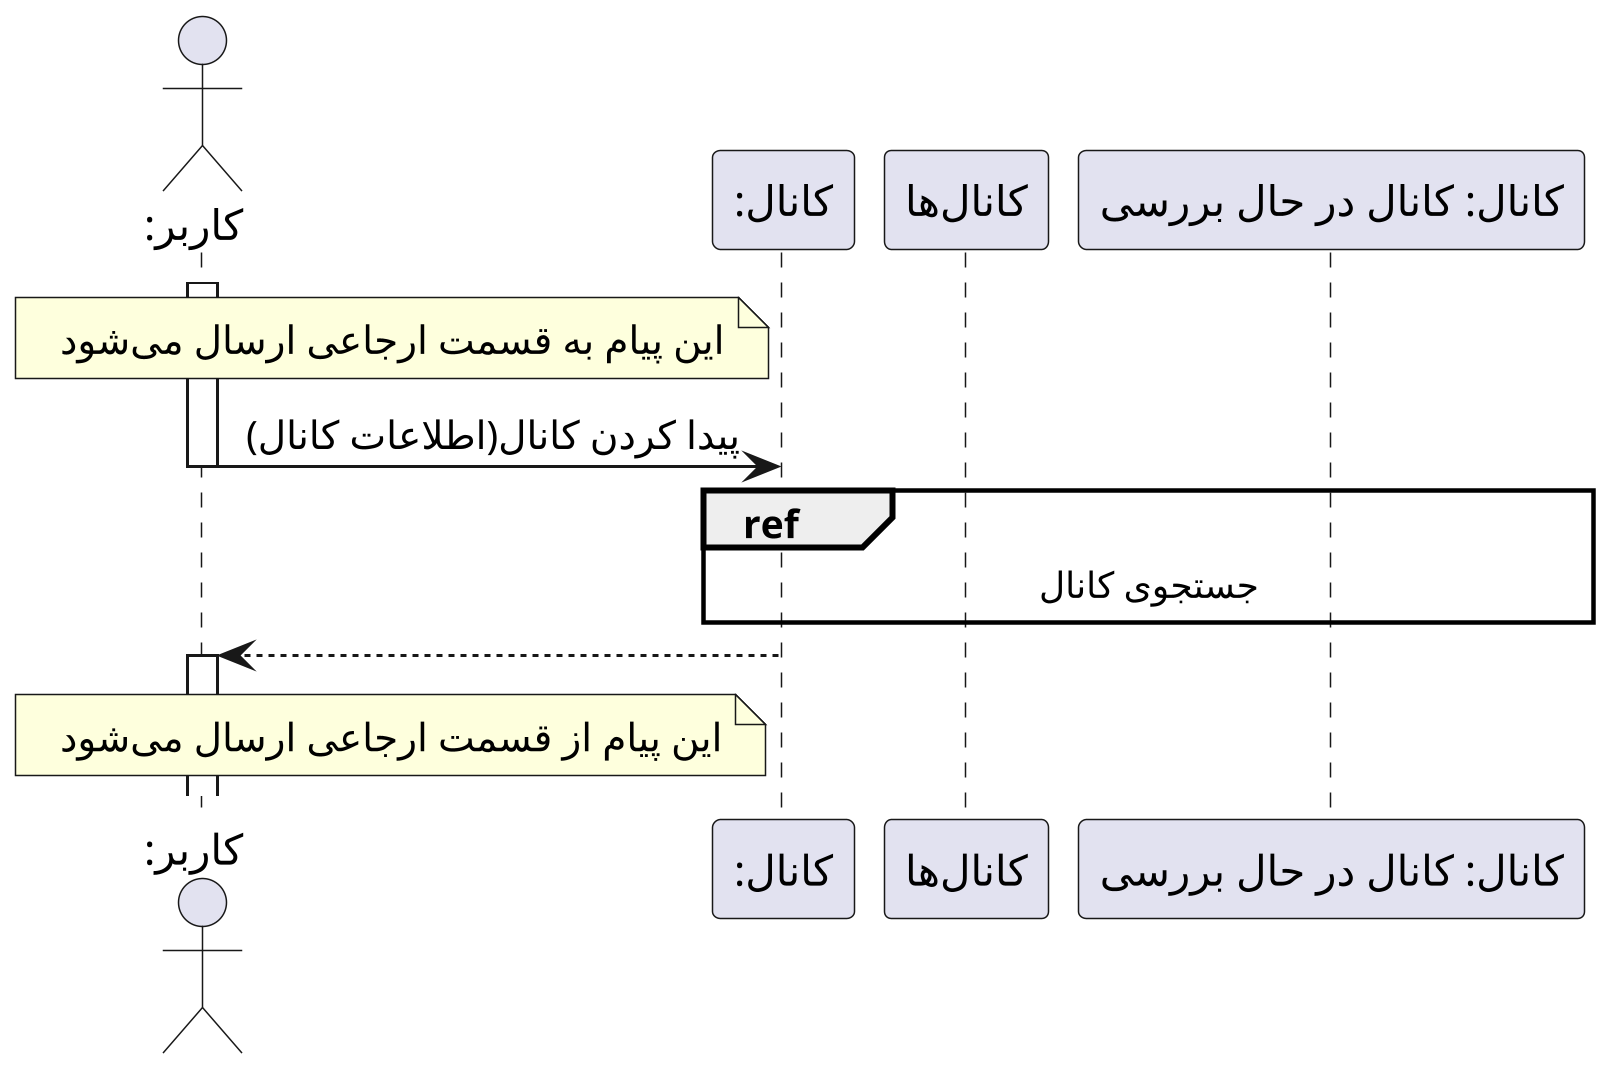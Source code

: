 @startuml search_chanel_usecase


scale 3
skinparam DefaultFontName Vazir
skinparam DefaultTextAlignment center


actor "کاربر:" as user 
participant "کانال:" as chanel
participant "کانال‌ها" as chanels
participant "کانال: کانال در حال بررسی" as current_chanel

note left chanel
این پیام به قسمت ارجاعی ارسال می‌شود
end note

activate user
user -> chanel : پیدا کردن کانال(اطلاعات کانال)
deactivate user

ref over chanel, chanels, current_chanel : جستجوی کانال
chanel --> user

activate user

note left chanel
این پیام از قسمت ارجاعی ارسال می‌شود
end note


@enduml